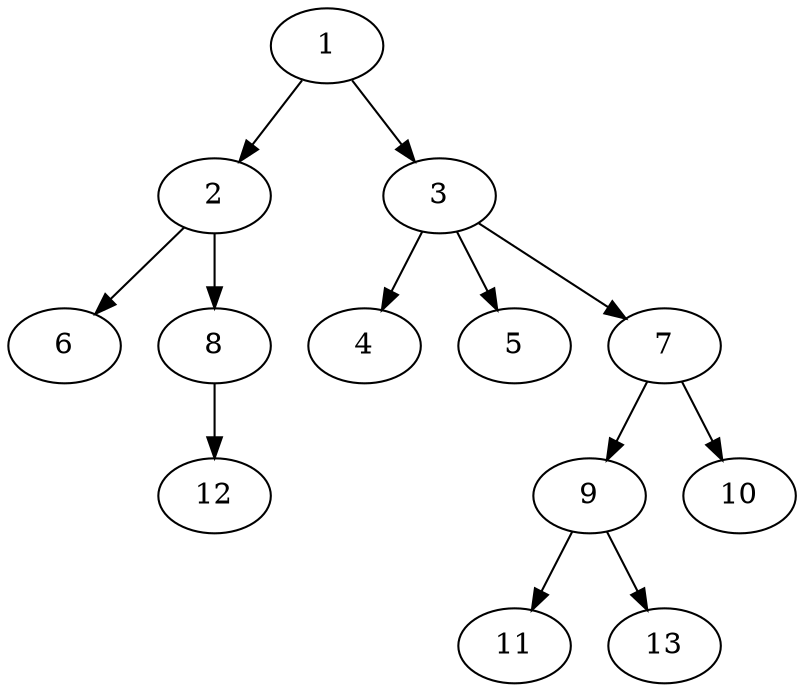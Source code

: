 // DAG automatically generated by daggen at Fri May 24 12:58:18 2024
// daggen-master/daggen -n 13 --fat 0.5 --density 0.5 --regular 0.5 --jump 2 --minalpha 20 --maxalpha 50 --dot -o dags_dot_13/sim_1.dot 
digraph G {
  1 [size="784706639002", alpha="41.93"]
  1 -> 2 [size ="679477248"]
  1 -> 3 [size ="679477248"]
  2 [size="28991029248", alpha="35.43"]
  2 -> 6 [size ="75497472"]
  2 -> 8 [size ="75497472"]
  3 [size="1073741824000", alpha="46.92"]
  3 -> 4 [size ="838860800"]
  3 -> 5 [size ="838860800"]
  3 -> 7 [size ="838860800"]
  4 [size="549755813888", alpha="42.64"]
  5 [size="9543809672", alpha="38.90"]
  6 [size="33790676966", alpha="29.48"]
  7 [size="368293445632", alpha="46.62"]
  7 -> 9 [size ="411041792"]
  7 -> 10 [size ="411041792"]
  8 [size="28991029248", alpha="49.17"]
  8 -> 12 [size ="75497472"]
  9 [size="68719476736", alpha="34.83"]
  9 -> 11 [size ="134217728"]
  9 -> 13 [size ="134217728"]
  10 [size="68719476736", alpha="27.40"]
  11 [size="9403164015", alpha="29.66"]
  12 [size="850755985456", alpha="26.17"]
  13 [size="134217728000", alpha="30.44"]
}
